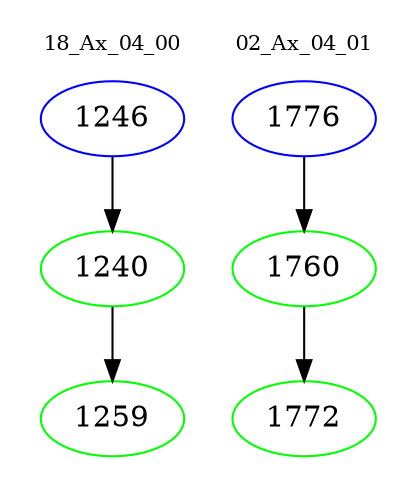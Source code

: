digraph{
subgraph cluster_0 {
color = white
label = "18_Ax_04_00";
fontsize=10;
T0_1246 [label="1246", color="blue"]
T0_1246 -> T0_1240 [color="black"]
T0_1240 [label="1240", color="green"]
T0_1240 -> T0_1259 [color="black"]
T0_1259 [label="1259", color="green"]
}
subgraph cluster_1 {
color = white
label = "02_Ax_04_01";
fontsize=10;
T1_1776 [label="1776", color="blue"]
T1_1776 -> T1_1760 [color="black"]
T1_1760 [label="1760", color="green"]
T1_1760 -> T1_1772 [color="black"]
T1_1772 [label="1772", color="green"]
}
}
